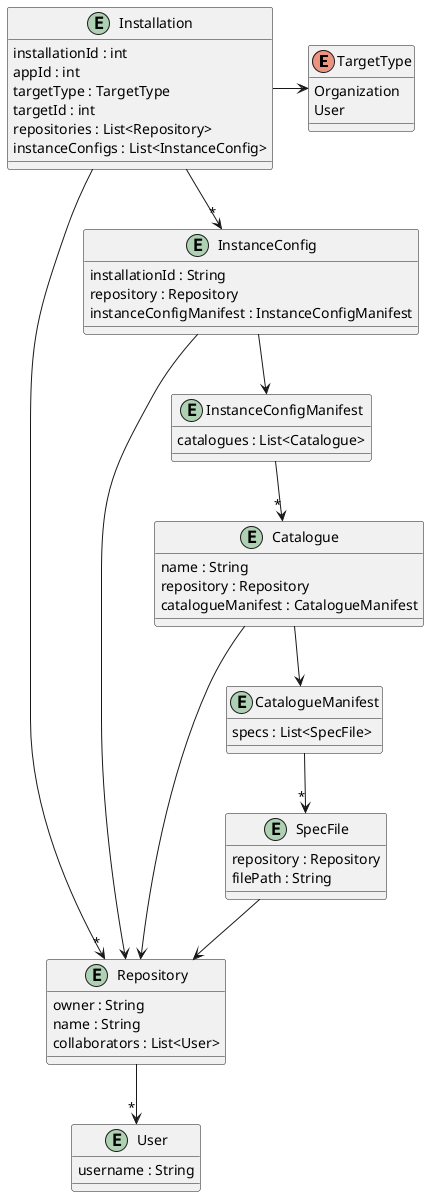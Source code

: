 @startuml entities

enum TargetType {
    Organization
    User
}

entity User {
    username : String
}

entity Repository {
    owner : String
    name : String
    collaborators : List<User>
}

Repository --> "*" User

entity Installation {
    installationId : int
    appId : int
    targetType : TargetType
    targetId : int
    repositories : List<Repository>
    instanceConfigs : List<InstanceConfig>
}

Installation -> TargetType
Installation --> "*" Repository

entity InstanceConfig {
  installationId : String
  repository : Repository
  instanceConfigManifest : InstanceConfigManifest
}

Installation --> "*" InstanceConfig
InstanceConfig --> Repository

entity InstanceConfigManifest {
  catalogues : List<Catalogue>
}

InstanceConfig --> InstanceConfigManifest

entity Catalogue {
    name : String
    repository : Repository
    catalogueManifest : CatalogueManifest
}

InstanceConfigManifest --> "*" Catalogue
Catalogue --> Repository

entity CatalogueManifest {
    specs : List<SpecFile>
}

Catalogue --> CatalogueManifest

entity SpecFile {
    repository : Repository
    filePath : String
}

CatalogueManifest --> "*" SpecFile
SpecFile --> Repository

@enduml